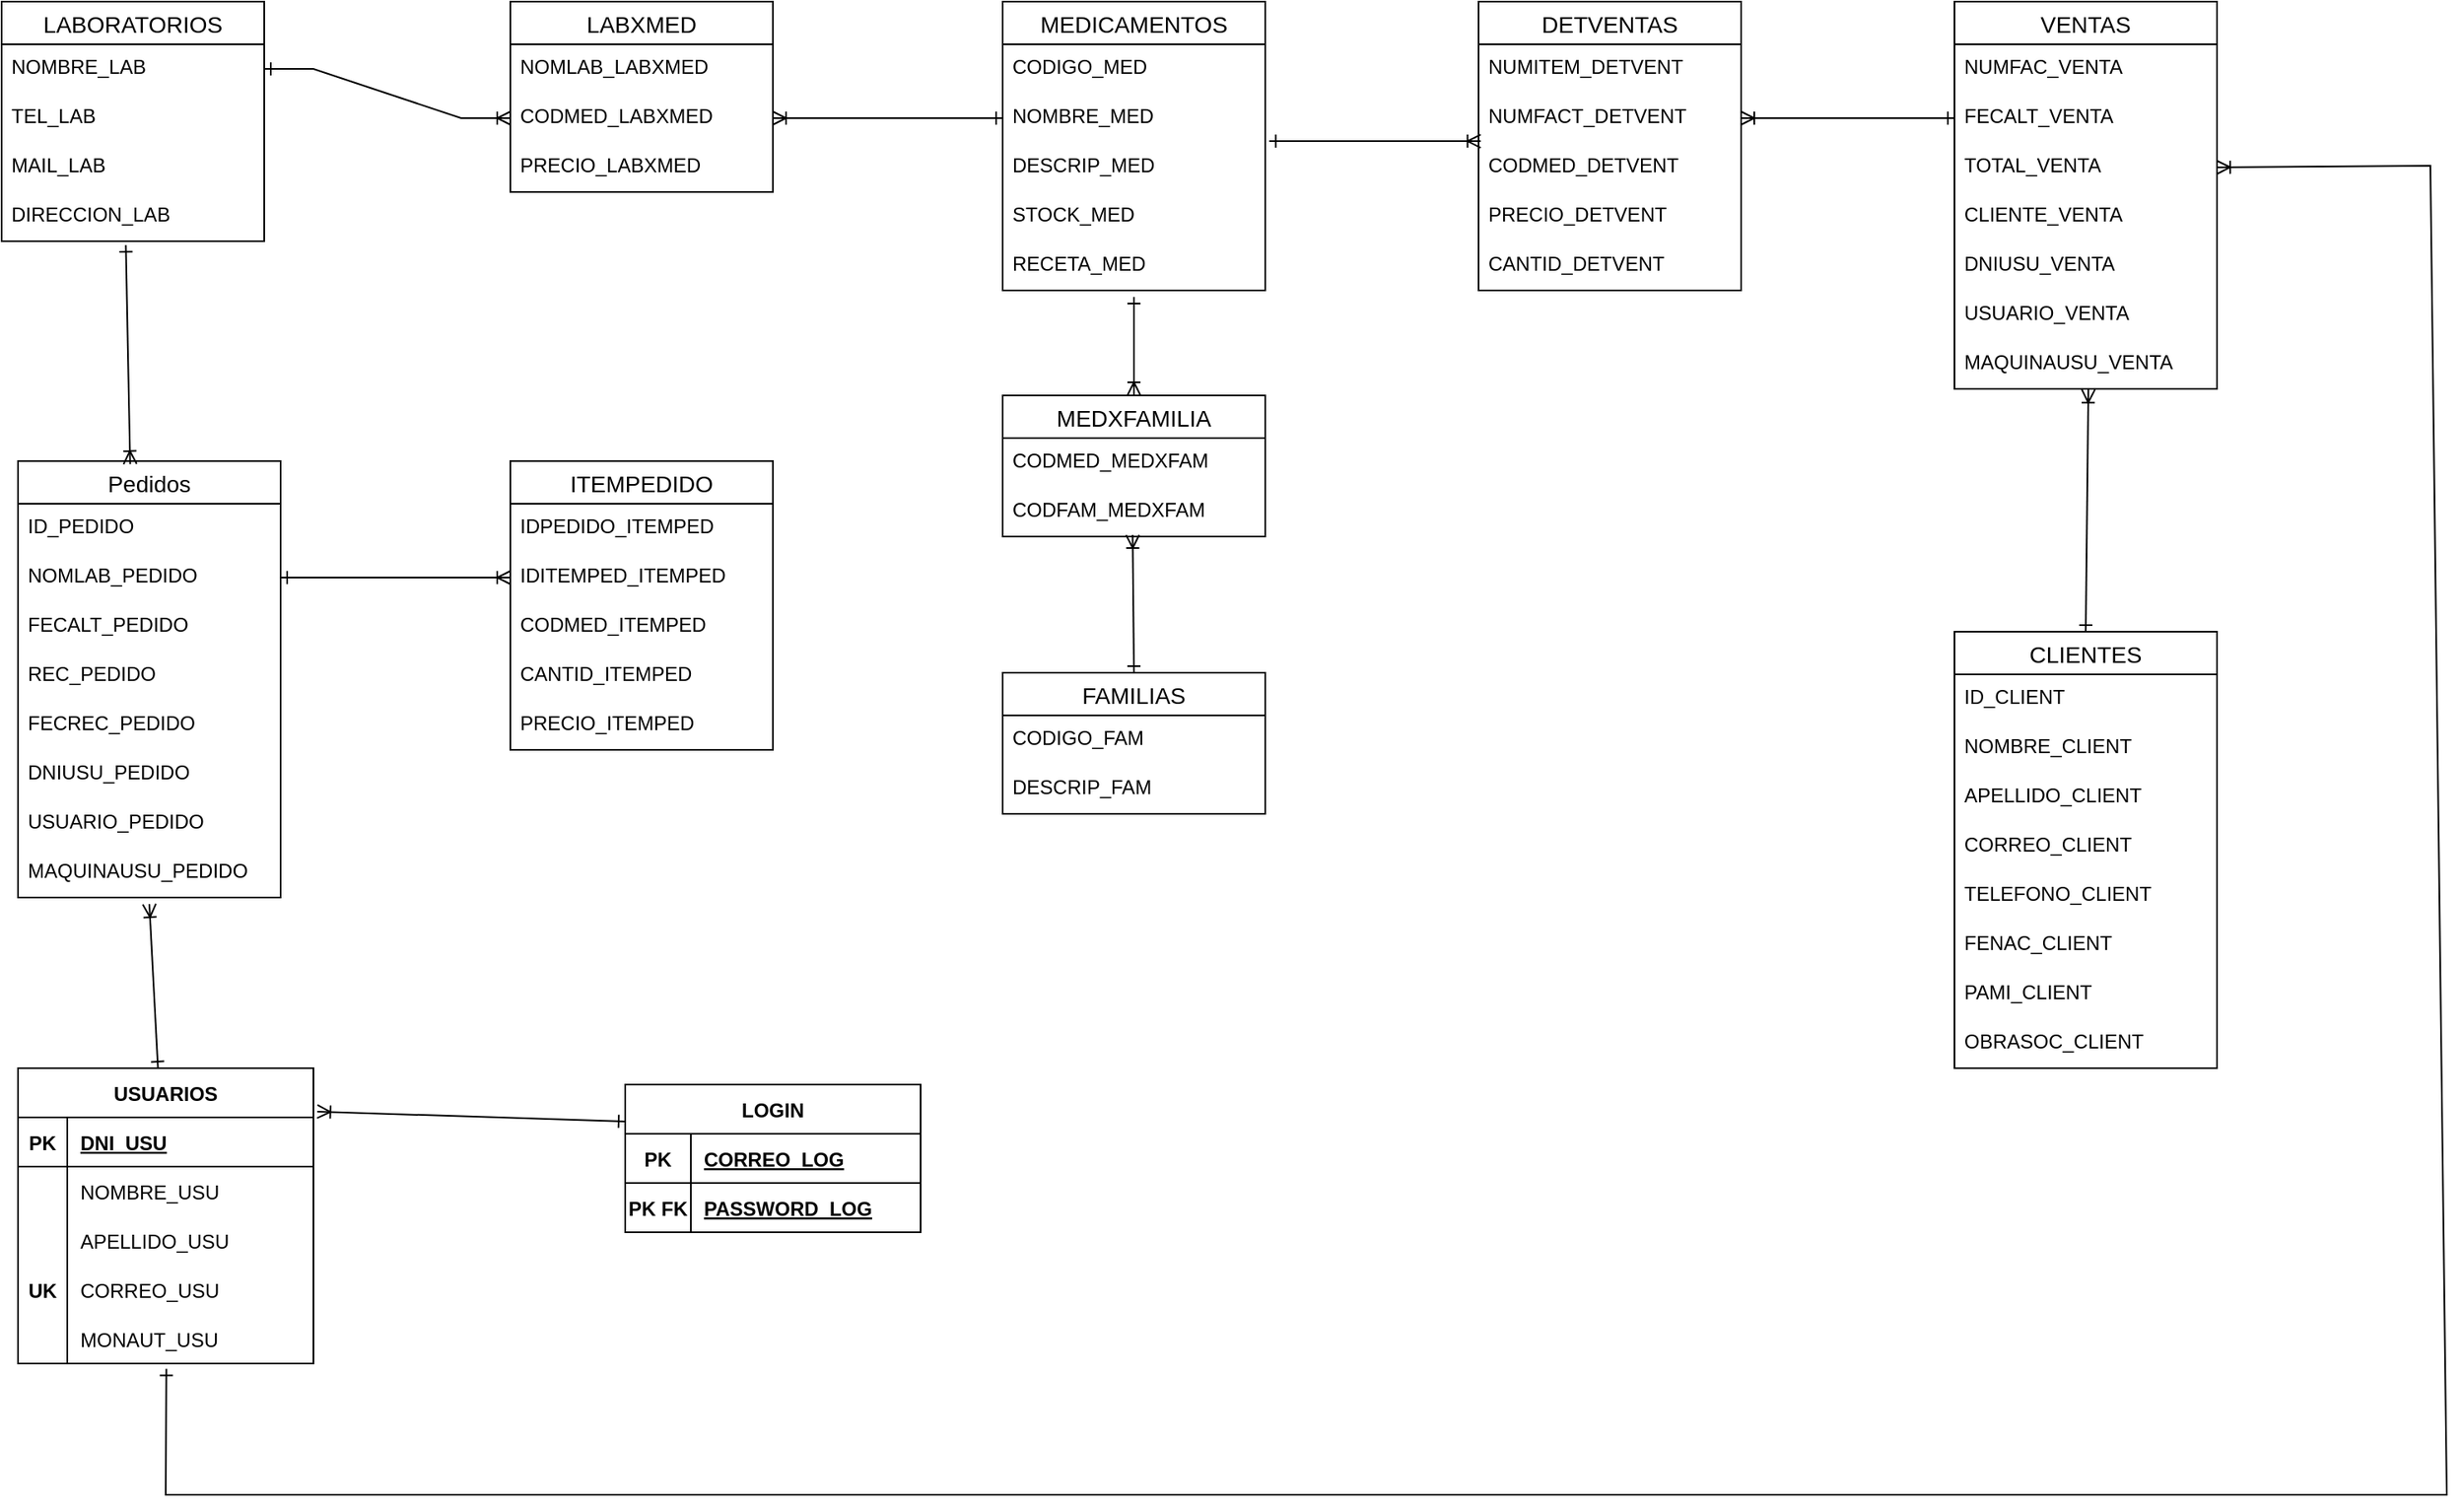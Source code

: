 <mxfile version="20.8.16" type="device"><diagram name="Página-1" id="XnJhEuL47dq0CnC4Ve9Y"><mxGraphModel dx="1050" dy="621" grid="1" gridSize="10" guides="1" tooltips="1" connect="1" arrows="1" fold="1" page="1" pageScale="1" pageWidth="827" pageHeight="1169" math="0" shadow="0"><root><mxCell id="0"/><mxCell id="1" parent="0"/><mxCell id="DgDz7W30T-iWUiqHT5C9-1" value="LABORATORIOS" style="swimlane;fontStyle=0;childLayout=stackLayout;horizontal=1;startSize=26;horizontalStack=0;resizeParent=1;resizeParentMax=0;resizeLast=0;collapsible=1;marginBottom=0;align=center;fontSize=14;" parent="1" vertex="1"><mxGeometry x="40" y="90" width="160" height="146" as="geometry"/></mxCell><mxCell id="DgDz7W30T-iWUiqHT5C9-3" value="NOMBRE_LAB" style="text;strokeColor=none;fillColor=none;spacingLeft=4;spacingRight=4;overflow=hidden;rotatable=0;points=[[0,0.5],[1,0.5]];portConstraint=eastwest;fontSize=12;" parent="DgDz7W30T-iWUiqHT5C9-1" vertex="1"><mxGeometry y="26" width="160" height="30" as="geometry"/></mxCell><mxCell id="DgDz7W30T-iWUiqHT5C9-4" value="TEL_LAB" style="text;strokeColor=none;fillColor=none;spacingLeft=4;spacingRight=4;overflow=hidden;rotatable=0;points=[[0,0.5],[1,0.5]];portConstraint=eastwest;fontSize=12;" parent="DgDz7W30T-iWUiqHT5C9-1" vertex="1"><mxGeometry y="56" width="160" height="30" as="geometry"/></mxCell><mxCell id="DgDz7W30T-iWUiqHT5C9-6" value="MAIL_LAB" style="text;strokeColor=none;fillColor=none;spacingLeft=4;spacingRight=4;overflow=hidden;rotatable=0;points=[[0,0.5],[1,0.5]];portConstraint=eastwest;fontSize=12;" parent="DgDz7W30T-iWUiqHT5C9-1" vertex="1"><mxGeometry y="86" width="160" height="30" as="geometry"/></mxCell><mxCell id="DgDz7W30T-iWUiqHT5C9-5" value="DIRECCION_LAB" style="text;strokeColor=none;fillColor=none;spacingLeft=4;spacingRight=4;overflow=hidden;rotatable=0;points=[[0,0.5],[1,0.5]];portConstraint=eastwest;fontSize=12;" parent="DgDz7W30T-iWUiqHT5C9-1" vertex="1"><mxGeometry y="116" width="160" height="30" as="geometry"/></mxCell><mxCell id="DgDz7W30T-iWUiqHT5C9-7" value="MEDICAMENTOS" style="swimlane;fontStyle=0;childLayout=stackLayout;horizontal=1;startSize=26;horizontalStack=0;resizeParent=1;resizeParentMax=0;resizeLast=0;collapsible=1;marginBottom=0;align=center;fontSize=14;" parent="1" vertex="1"><mxGeometry x="650" y="90" width="160" height="176" as="geometry"/></mxCell><mxCell id="DgDz7W30T-iWUiqHT5C9-16" value="CODIGO_MED" style="text;strokeColor=none;fillColor=none;spacingLeft=4;spacingRight=4;overflow=hidden;rotatable=0;points=[[0,0.5],[1,0.5]];portConstraint=eastwest;fontSize=12;" parent="DgDz7W30T-iWUiqHT5C9-7" vertex="1"><mxGeometry y="26" width="160" height="30" as="geometry"/></mxCell><mxCell id="DgDz7W30T-iWUiqHT5C9-8" value="NOMBRE_MED" style="text;strokeColor=none;fillColor=none;spacingLeft=4;spacingRight=4;overflow=hidden;rotatable=0;points=[[0,0.5],[1,0.5]];portConstraint=eastwest;fontSize=12;" parent="DgDz7W30T-iWUiqHT5C9-7" vertex="1"><mxGeometry y="56" width="160" height="30" as="geometry"/></mxCell><mxCell id="DgDz7W30T-iWUiqHT5C9-9" value="DESCRIP_MED" style="text;strokeColor=none;fillColor=none;spacingLeft=4;spacingRight=4;overflow=hidden;rotatable=0;points=[[0,0.5],[1,0.5]];portConstraint=eastwest;fontSize=12;" parent="DgDz7W30T-iWUiqHT5C9-7" vertex="1"><mxGeometry y="86" width="160" height="30" as="geometry"/></mxCell><mxCell id="DgDz7W30T-iWUiqHT5C9-10" value="STOCK_MED" style="text;strokeColor=none;fillColor=none;spacingLeft=4;spacingRight=4;overflow=hidden;rotatable=0;points=[[0,0.5],[1,0.5]];portConstraint=eastwest;fontSize=12;" parent="DgDz7W30T-iWUiqHT5C9-7" vertex="1"><mxGeometry y="116" width="160" height="30" as="geometry"/></mxCell><mxCell id="DgDz7W30T-iWUiqHT5C9-11" value="RECETA_MED" style="text;strokeColor=none;fillColor=none;spacingLeft=4;spacingRight=4;overflow=hidden;rotatable=0;points=[[0,0.5],[1,0.5]];portConstraint=eastwest;fontSize=12;" parent="DgDz7W30T-iWUiqHT5C9-7" vertex="1"><mxGeometry y="146" width="160" height="30" as="geometry"/></mxCell><mxCell id="DgDz7W30T-iWUiqHT5C9-12" value="LABXMED" style="swimlane;fontStyle=0;childLayout=stackLayout;horizontal=1;startSize=26;horizontalStack=0;resizeParent=1;resizeParentMax=0;resizeLast=0;collapsible=1;marginBottom=0;align=center;fontSize=14;" parent="1" vertex="1"><mxGeometry x="350" y="90" width="160" height="116" as="geometry"/></mxCell><mxCell id="DgDz7W30T-iWUiqHT5C9-13" value="NOMLAB_LABXMED" style="text;strokeColor=none;fillColor=none;spacingLeft=4;spacingRight=4;overflow=hidden;rotatable=0;points=[[0,0.5],[1,0.5]];portConstraint=eastwest;fontSize=12;" parent="DgDz7W30T-iWUiqHT5C9-12" vertex="1"><mxGeometry y="26" width="160" height="30" as="geometry"/></mxCell><mxCell id="DgDz7W30T-iWUiqHT5C9-14" value="CODMED_LABXMED" style="text;strokeColor=none;fillColor=none;spacingLeft=4;spacingRight=4;overflow=hidden;rotatable=0;points=[[0,0.5],[1,0.5]];portConstraint=eastwest;fontSize=12;" parent="DgDz7W30T-iWUiqHT5C9-12" vertex="1"><mxGeometry y="56" width="160" height="30" as="geometry"/></mxCell><mxCell id="DgDz7W30T-iWUiqHT5C9-15" value="PRECIO_LABXMED" style="text;strokeColor=none;fillColor=none;spacingLeft=4;spacingRight=4;overflow=hidden;rotatable=0;points=[[0,0.5],[1,0.5]];portConstraint=eastwest;fontSize=12;" parent="DgDz7W30T-iWUiqHT5C9-12" vertex="1"><mxGeometry y="86" width="160" height="30" as="geometry"/></mxCell><mxCell id="DgDz7W30T-iWUiqHT5C9-20" value="" style="edgeStyle=entityRelationEdgeStyle;fontSize=12;html=1;endArrow=ERoneToMany;rounded=0;startArrow=ERone;startFill=0;exitX=1;exitY=0.5;exitDx=0;exitDy=0;entryX=0;entryY=0.5;entryDx=0;entryDy=0;" parent="1" source="DgDz7W30T-iWUiqHT5C9-3" target="DgDz7W30T-iWUiqHT5C9-14" edge="1"><mxGeometry width="100" height="100" relative="1" as="geometry"><mxPoint x="360" y="320" as="sourcePoint"/><mxPoint x="460" y="220" as="targetPoint"/></mxGeometry></mxCell><mxCell id="DgDz7W30T-iWUiqHT5C9-21" value="" style="edgeStyle=entityRelationEdgeStyle;fontSize=12;html=1;endArrow=ERoneToMany;rounded=0;startArrow=ERone;startFill=0;exitX=0;exitY=0.5;exitDx=0;exitDy=0;entryX=1;entryY=0.5;entryDx=0;entryDy=0;" parent="1" source="DgDz7W30T-iWUiqHT5C9-8" target="DgDz7W30T-iWUiqHT5C9-14" edge="1"><mxGeometry width="100" height="100" relative="1" as="geometry"><mxPoint x="210" y="171" as="sourcePoint"/><mxPoint x="360" y="171" as="targetPoint"/></mxGeometry></mxCell><mxCell id="DgDz7W30T-iWUiqHT5C9-22" value="FAMILIAS" style="swimlane;fontStyle=0;childLayout=stackLayout;horizontal=1;startSize=26;horizontalStack=0;resizeParent=1;resizeParentMax=0;resizeLast=0;collapsible=1;marginBottom=0;align=center;fontSize=14;" parent="1" vertex="1"><mxGeometry x="650" y="499" width="160" height="86" as="geometry"/></mxCell><mxCell id="DgDz7W30T-iWUiqHT5C9-23" value="CODIGO_FAM" style="text;strokeColor=none;fillColor=none;spacingLeft=4;spacingRight=4;overflow=hidden;rotatable=0;points=[[0,0.5],[1,0.5]];portConstraint=eastwest;fontSize=12;" parent="DgDz7W30T-iWUiqHT5C9-22" vertex="1"><mxGeometry y="26" width="160" height="30" as="geometry"/></mxCell><mxCell id="DgDz7W30T-iWUiqHT5C9-24" value="DESCRIP_FAM" style="text;strokeColor=none;fillColor=none;spacingLeft=4;spacingRight=4;overflow=hidden;rotatable=0;points=[[0,0.5],[1,0.5]];portConstraint=eastwest;fontSize=12;" parent="DgDz7W30T-iWUiqHT5C9-22" vertex="1"><mxGeometry y="56" width="160" height="30" as="geometry"/></mxCell><mxCell id="DgDz7W30T-iWUiqHT5C9-26" value="MEDXFAMILIA" style="swimlane;fontStyle=0;childLayout=stackLayout;horizontal=1;startSize=26;horizontalStack=0;resizeParent=1;resizeParentMax=0;resizeLast=0;collapsible=1;marginBottom=0;align=center;fontSize=14;" parent="1" vertex="1"><mxGeometry x="650" y="330" width="160" height="86" as="geometry"/></mxCell><mxCell id="DgDz7W30T-iWUiqHT5C9-27" value="CODMED_MEDXFAM" style="text;strokeColor=none;fillColor=none;spacingLeft=4;spacingRight=4;overflow=hidden;rotatable=0;points=[[0,0.5],[1,0.5]];portConstraint=eastwest;fontSize=12;" parent="DgDz7W30T-iWUiqHT5C9-26" vertex="1"><mxGeometry y="26" width="160" height="30" as="geometry"/></mxCell><mxCell id="DgDz7W30T-iWUiqHT5C9-28" value="CODFAM_MEDXFAM" style="text;strokeColor=none;fillColor=none;spacingLeft=4;spacingRight=4;overflow=hidden;rotatable=0;points=[[0,0.5],[1,0.5]];portConstraint=eastwest;fontSize=12;" parent="DgDz7W30T-iWUiqHT5C9-26" vertex="1"><mxGeometry y="56" width="160" height="30" as="geometry"/></mxCell><mxCell id="DgDz7W30T-iWUiqHT5C9-30" value="" style="fontSize=12;html=1;endArrow=ERoneToMany;rounded=0;startArrow=ERone;startFill=0;exitX=0.5;exitY=0;exitDx=0;exitDy=0;entryX=0.495;entryY=0.967;entryDx=0;entryDy=0;entryPerimeter=0;" parent="1" source="DgDz7W30T-iWUiqHT5C9-22" target="DgDz7W30T-iWUiqHT5C9-28" edge="1"><mxGeometry width="100" height="100" relative="1" as="geometry"><mxPoint x="660" y="171" as="sourcePoint"/><mxPoint x="730" y="420" as="targetPoint"/></mxGeometry></mxCell><mxCell id="DgDz7W30T-iWUiqHT5C9-31" value="" style="fontSize=12;html=1;endArrow=ERoneToMany;rounded=0;startArrow=ERone;startFill=0;entryX=0.5;entryY=0;entryDx=0;entryDy=0;" parent="1" target="DgDz7W30T-iWUiqHT5C9-26" edge="1"><mxGeometry width="100" height="100" relative="1" as="geometry"><mxPoint x="730" y="270" as="sourcePoint"/><mxPoint x="570" y="310" as="targetPoint"/></mxGeometry></mxCell><mxCell id="DgDz7W30T-iWUiqHT5C9-33" value="VENTAS" style="swimlane;fontStyle=0;childLayout=stackLayout;horizontal=1;startSize=26;horizontalStack=0;resizeParent=1;resizeParentMax=0;resizeLast=0;collapsible=1;marginBottom=0;align=center;fontSize=14;" parent="1" vertex="1"><mxGeometry x="1230" y="90" width="160" height="236" as="geometry"/></mxCell><mxCell id="DgDz7W30T-iWUiqHT5C9-34" value="NUMFAC_VENTA" style="text;strokeColor=none;fillColor=none;spacingLeft=4;spacingRight=4;overflow=hidden;rotatable=0;points=[[0,0.5],[1,0.5]];portConstraint=eastwest;fontSize=12;" parent="DgDz7W30T-iWUiqHT5C9-33" vertex="1"><mxGeometry y="26" width="160" height="30" as="geometry"/></mxCell><mxCell id="DgDz7W30T-iWUiqHT5C9-35" value="FECALT_VENTA" style="text;strokeColor=none;fillColor=none;spacingLeft=4;spacingRight=4;overflow=hidden;rotatable=0;points=[[0,0.5],[1,0.5]];portConstraint=eastwest;fontSize=12;" parent="DgDz7W30T-iWUiqHT5C9-33" vertex="1"><mxGeometry y="56" width="160" height="30" as="geometry"/></mxCell><mxCell id="DgDz7W30T-iWUiqHT5C9-36" value="TOTAL_VENTA" style="text;strokeColor=none;fillColor=none;spacingLeft=4;spacingRight=4;overflow=hidden;rotatable=0;points=[[0,0.5],[1,0.5]];portConstraint=eastwest;fontSize=12;" parent="DgDz7W30T-iWUiqHT5C9-33" vertex="1"><mxGeometry y="86" width="160" height="30" as="geometry"/></mxCell><mxCell id="DgDz7W30T-iWUiqHT5C9-37" value="CLIENTE_VENTA" style="text;strokeColor=none;fillColor=none;spacingLeft=4;spacingRight=4;overflow=hidden;rotatable=0;points=[[0,0.5],[1,0.5]];portConstraint=eastwest;fontSize=12;" parent="DgDz7W30T-iWUiqHT5C9-33" vertex="1"><mxGeometry y="116" width="160" height="30" as="geometry"/></mxCell><mxCell id="q2jenxl0X1z5yziXskKK-56" value="DNIUSU_VENTA" style="text;strokeColor=none;fillColor=none;spacingLeft=4;spacingRight=4;overflow=hidden;rotatable=0;points=[[0,0.5],[1,0.5]];portConstraint=eastwest;fontSize=12;" vertex="1" parent="DgDz7W30T-iWUiqHT5C9-33"><mxGeometry y="146" width="160" height="30" as="geometry"/></mxCell><mxCell id="q2jenxl0X1z5yziXskKK-57" value="USUARIO_VENTA" style="text;strokeColor=none;fillColor=none;spacingLeft=4;spacingRight=4;overflow=hidden;rotatable=0;points=[[0,0.5],[1,0.5]];portConstraint=eastwest;fontSize=12;" vertex="1" parent="DgDz7W30T-iWUiqHT5C9-33"><mxGeometry y="176" width="160" height="30" as="geometry"/></mxCell><mxCell id="q2jenxl0X1z5yziXskKK-58" value="MAQUINAUSU_VENTA" style="text;strokeColor=none;fillColor=none;spacingLeft=4;spacingRight=4;overflow=hidden;rotatable=0;points=[[0,0.5],[1,0.5]];portConstraint=eastwest;fontSize=12;" vertex="1" parent="DgDz7W30T-iWUiqHT5C9-33"><mxGeometry y="206" width="160" height="30" as="geometry"/></mxCell><mxCell id="DgDz7W30T-iWUiqHT5C9-38" value="DETVENTAS" style="swimlane;fontStyle=0;childLayout=stackLayout;horizontal=1;startSize=26;horizontalStack=0;resizeParent=1;resizeParentMax=0;resizeLast=0;collapsible=1;marginBottom=0;align=center;fontSize=14;" parent="1" vertex="1"><mxGeometry x="940" y="90" width="160" height="176" as="geometry"/></mxCell><mxCell id="DgDz7W30T-iWUiqHT5C9-39" value="NUMITEM_DETVENT" style="text;strokeColor=none;fillColor=none;spacingLeft=4;spacingRight=4;overflow=hidden;rotatable=0;points=[[0,0.5],[1,0.5]];portConstraint=eastwest;fontSize=12;" parent="DgDz7W30T-iWUiqHT5C9-38" vertex="1"><mxGeometry y="26" width="160" height="30" as="geometry"/></mxCell><mxCell id="DgDz7W30T-iWUiqHT5C9-40" value="NUMFACT_DETVENT" style="text;strokeColor=none;fillColor=none;spacingLeft=4;spacingRight=4;overflow=hidden;rotatable=0;points=[[0,0.5],[1,0.5]];portConstraint=eastwest;fontSize=12;" parent="DgDz7W30T-iWUiqHT5C9-38" vertex="1"><mxGeometry y="56" width="160" height="30" as="geometry"/></mxCell><mxCell id="DgDz7W30T-iWUiqHT5C9-41" value="CODMED_DETVENT" style="text;strokeColor=none;fillColor=none;spacingLeft=4;spacingRight=4;overflow=hidden;rotatable=0;points=[[0,0.5],[1,0.5]];portConstraint=eastwest;fontSize=12;" parent="DgDz7W30T-iWUiqHT5C9-38" vertex="1"><mxGeometry y="86" width="160" height="30" as="geometry"/></mxCell><mxCell id="DgDz7W30T-iWUiqHT5C9-43" value="PRECIO_DETVENT" style="text;strokeColor=none;fillColor=none;spacingLeft=4;spacingRight=4;overflow=hidden;rotatable=0;points=[[0,0.5],[1,0.5]];portConstraint=eastwest;fontSize=12;" parent="DgDz7W30T-iWUiqHT5C9-38" vertex="1"><mxGeometry y="116" width="160" height="30" as="geometry"/></mxCell><mxCell id="DgDz7W30T-iWUiqHT5C9-42" value="CANTID_DETVENT" style="text;strokeColor=none;fillColor=none;spacingLeft=4;spacingRight=4;overflow=hidden;rotatable=0;points=[[0,0.5],[1,0.5]];portConstraint=eastwest;fontSize=12;" parent="DgDz7W30T-iWUiqHT5C9-38" vertex="1"><mxGeometry y="146" width="160" height="30" as="geometry"/></mxCell><mxCell id="DgDz7W30T-iWUiqHT5C9-44" value="" style="fontSize=12;html=1;endArrow=ERoneToMany;rounded=0;startArrow=ERone;startFill=0;entryX=1;entryY=0.5;entryDx=0;entryDy=0;exitX=0;exitY=0.5;exitDx=0;exitDy=0;" parent="1" source="DgDz7W30T-iWUiqHT5C9-35" target="DgDz7W30T-iWUiqHT5C9-40" edge="1"><mxGeometry width="100" height="100" relative="1" as="geometry"><mxPoint x="740" y="280" as="sourcePoint"/><mxPoint x="740" y="340" as="targetPoint"/></mxGeometry></mxCell><mxCell id="DgDz7W30T-iWUiqHT5C9-45" value="" style="fontSize=12;html=1;endArrow=ERoneToMany;rounded=0;startArrow=ERone;startFill=0;entryX=0.008;entryY=0.967;entryDx=0;entryDy=0;exitX=1.015;exitY=-0.033;exitDx=0;exitDy=0;exitPerimeter=0;entryPerimeter=0;" parent="1" source="DgDz7W30T-iWUiqHT5C9-9" target="DgDz7W30T-iWUiqHT5C9-40" edge="1"><mxGeometry width="100" height="100" relative="1" as="geometry"><mxPoint x="750" y="290" as="sourcePoint"/><mxPoint x="750" y="350" as="targetPoint"/></mxGeometry></mxCell><mxCell id="DgDz7W30T-iWUiqHT5C9-46" value="CLIENTES" style="swimlane;fontStyle=0;childLayout=stackLayout;horizontal=1;startSize=26;horizontalStack=0;resizeParent=1;resizeParentMax=0;resizeLast=0;collapsible=1;marginBottom=0;align=center;fontSize=14;" parent="1" vertex="1"><mxGeometry x="1230" y="474" width="160" height="266" as="geometry"/></mxCell><mxCell id="DgDz7W30T-iWUiqHT5C9-47" value="ID_CLIENT" style="text;strokeColor=none;fillColor=none;spacingLeft=4;spacingRight=4;overflow=hidden;rotatable=0;points=[[0,0.5],[1,0.5]];portConstraint=eastwest;fontSize=12;" parent="DgDz7W30T-iWUiqHT5C9-46" vertex="1"><mxGeometry y="26" width="160" height="30" as="geometry"/></mxCell><mxCell id="DgDz7W30T-iWUiqHT5C9-48" value="NOMBRE_CLIENT" style="text;strokeColor=none;fillColor=none;spacingLeft=4;spacingRight=4;overflow=hidden;rotatable=0;points=[[0,0.5],[1,0.5]];portConstraint=eastwest;fontSize=12;" parent="DgDz7W30T-iWUiqHT5C9-46" vertex="1"><mxGeometry y="56" width="160" height="30" as="geometry"/></mxCell><mxCell id="DgDz7W30T-iWUiqHT5C9-49" value="APELLIDO_CLIENT" style="text;strokeColor=none;fillColor=none;spacingLeft=4;spacingRight=4;overflow=hidden;rotatable=0;points=[[0,0.5],[1,0.5]];portConstraint=eastwest;fontSize=12;" parent="DgDz7W30T-iWUiqHT5C9-46" vertex="1"><mxGeometry y="86" width="160" height="30" as="geometry"/></mxCell><mxCell id="DgDz7W30T-iWUiqHT5C9-50" value="CORREO_CLIENT" style="text;strokeColor=none;fillColor=none;spacingLeft=4;spacingRight=4;overflow=hidden;rotatable=0;points=[[0,0.5],[1,0.5]];portConstraint=eastwest;fontSize=12;" parent="DgDz7W30T-iWUiqHT5C9-46" vertex="1"><mxGeometry y="116" width="160" height="30" as="geometry"/></mxCell><mxCell id="DgDz7W30T-iWUiqHT5C9-51" value="TELEFONO_CLIENT" style="text;strokeColor=none;fillColor=none;spacingLeft=4;spacingRight=4;overflow=hidden;rotatable=0;points=[[0,0.5],[1,0.5]];portConstraint=eastwest;fontSize=12;" parent="DgDz7W30T-iWUiqHT5C9-46" vertex="1"><mxGeometry y="146" width="160" height="30" as="geometry"/></mxCell><mxCell id="DgDz7W30T-iWUiqHT5C9-52" value="FENAC_CLIENT" style="text;strokeColor=none;fillColor=none;spacingLeft=4;spacingRight=4;overflow=hidden;rotatable=0;points=[[0,0.5],[1,0.5]];portConstraint=eastwest;fontSize=12;" parent="DgDz7W30T-iWUiqHT5C9-46" vertex="1"><mxGeometry y="176" width="160" height="30" as="geometry"/></mxCell><mxCell id="DgDz7W30T-iWUiqHT5C9-53" value="PAMI_CLIENT" style="text;strokeColor=none;fillColor=none;spacingLeft=4;spacingRight=4;overflow=hidden;rotatable=0;points=[[0,0.5],[1,0.5]];portConstraint=eastwest;fontSize=12;" parent="DgDz7W30T-iWUiqHT5C9-46" vertex="1"><mxGeometry y="206" width="160" height="30" as="geometry"/></mxCell><mxCell id="DgDz7W30T-iWUiqHT5C9-54" value="OBRASOC_CLIENT" style="text;strokeColor=none;fillColor=none;spacingLeft=4;spacingRight=4;overflow=hidden;rotatable=0;points=[[0,0.5],[1,0.5]];portConstraint=eastwest;fontSize=12;" parent="DgDz7W30T-iWUiqHT5C9-46" vertex="1"><mxGeometry y="236" width="160" height="30" as="geometry"/></mxCell><mxCell id="DgDz7W30T-iWUiqHT5C9-55" value="" style="fontSize=12;html=1;endArrow=ERoneToMany;rounded=0;startArrow=ERone;startFill=0;exitX=0.5;exitY=0;exitDx=0;exitDy=0;entryX=0.51;entryY=1.013;entryDx=0;entryDy=0;entryPerimeter=0;" parent="1" source="DgDz7W30T-iWUiqHT5C9-46" target="q2jenxl0X1z5yziXskKK-58" edge="1"><mxGeometry width="100" height="100" relative="1" as="geometry"><mxPoint x="1240" y="171" as="sourcePoint"/><mxPoint x="1310" y="260" as="targetPoint"/></mxGeometry></mxCell><mxCell id="Y9evqzoIjNsW9FLLzjd6-1" value="Pedidos" style="swimlane;fontStyle=0;childLayout=stackLayout;horizontal=1;startSize=26;horizontalStack=0;resizeParent=1;resizeParentMax=0;resizeLast=0;collapsible=1;marginBottom=0;align=center;fontSize=14;" parent="1" vertex="1"><mxGeometry x="50" y="370" width="160" height="266" as="geometry"/></mxCell><mxCell id="Y9evqzoIjNsW9FLLzjd6-2" value="ID_PEDIDO" style="text;strokeColor=none;fillColor=none;spacingLeft=4;spacingRight=4;overflow=hidden;rotatable=0;points=[[0,0.5],[1,0.5]];portConstraint=eastwest;fontSize=12;" parent="Y9evqzoIjNsW9FLLzjd6-1" vertex="1"><mxGeometry y="26" width="160" height="30" as="geometry"/></mxCell><mxCell id="Y9evqzoIjNsW9FLLzjd6-3" value="NOMLAB_PEDIDO" style="text;strokeColor=none;fillColor=none;spacingLeft=4;spacingRight=4;overflow=hidden;rotatable=0;points=[[0,0.5],[1,0.5]];portConstraint=eastwest;fontSize=12;" parent="Y9evqzoIjNsW9FLLzjd6-1" vertex="1"><mxGeometry y="56" width="160" height="30" as="geometry"/></mxCell><mxCell id="Y9evqzoIjNsW9FLLzjd6-6" value="FECALT_PEDIDO" style="text;strokeColor=none;fillColor=none;spacingLeft=4;spacingRight=4;overflow=hidden;rotatable=0;points=[[0,0.5],[1,0.5]];portConstraint=eastwest;fontSize=12;" parent="Y9evqzoIjNsW9FLLzjd6-1" vertex="1"><mxGeometry y="86" width="160" height="30" as="geometry"/></mxCell><mxCell id="Y9evqzoIjNsW9FLLzjd6-7" value="REC_PEDIDO" style="text;strokeColor=none;fillColor=none;spacingLeft=4;spacingRight=4;overflow=hidden;rotatable=0;points=[[0,0.5],[1,0.5]];portConstraint=eastwest;fontSize=12;" parent="Y9evqzoIjNsW9FLLzjd6-1" vertex="1"><mxGeometry y="116" width="160" height="30" as="geometry"/></mxCell><mxCell id="Y9evqzoIjNsW9FLLzjd6-8" value="FECREC_PEDIDO" style="text;strokeColor=none;fillColor=none;spacingLeft=4;spacingRight=4;overflow=hidden;rotatable=0;points=[[0,0.5],[1,0.5]];portConstraint=eastwest;fontSize=12;" parent="Y9evqzoIjNsW9FLLzjd6-1" vertex="1"><mxGeometry y="146" width="160" height="30" as="geometry"/></mxCell><mxCell id="q2jenxl0X1z5yziXskKK-41" value="DNIUSU_PEDIDO" style="text;strokeColor=none;fillColor=none;spacingLeft=4;spacingRight=4;overflow=hidden;rotatable=0;points=[[0,0.5],[1,0.5]];portConstraint=eastwest;fontSize=12;" vertex="1" parent="Y9evqzoIjNsW9FLLzjd6-1"><mxGeometry y="176" width="160" height="30" as="geometry"/></mxCell><mxCell id="q2jenxl0X1z5yziXskKK-42" value="USUARIO_PEDIDO" style="text;strokeColor=none;fillColor=none;spacingLeft=4;spacingRight=4;overflow=hidden;rotatable=0;points=[[0,0.5],[1,0.5]];portConstraint=eastwest;fontSize=12;" vertex="1" parent="Y9evqzoIjNsW9FLLzjd6-1"><mxGeometry y="206" width="160" height="30" as="geometry"/></mxCell><mxCell id="q2jenxl0X1z5yziXskKK-43" value="MAQUINAUSU_PEDIDO" style="text;strokeColor=none;fillColor=none;spacingLeft=4;spacingRight=4;overflow=hidden;rotatable=0;points=[[0,0.5],[1,0.5]];portConstraint=eastwest;fontSize=12;" vertex="1" parent="Y9evqzoIjNsW9FLLzjd6-1"><mxGeometry y="236" width="160" height="30" as="geometry"/></mxCell><mxCell id="Y9evqzoIjNsW9FLLzjd6-11" value="" style="fontSize=12;html=1;endArrow=ERoneToMany;rounded=0;startArrow=ERone;startFill=0;entryX=0.427;entryY=0.007;entryDx=0;entryDy=0;entryPerimeter=0;exitX=0.473;exitY=1.08;exitDx=0;exitDy=0;exitPerimeter=0;" parent="1" source="DgDz7W30T-iWUiqHT5C9-5" target="Y9evqzoIjNsW9FLLzjd6-1" edge="1"><mxGeometry width="100" height="100" relative="1" as="geometry"><mxPoint x="190" y="300" as="sourcePoint"/><mxPoint x="113" y="270" as="targetPoint"/></mxGeometry></mxCell><mxCell id="Y9evqzoIjNsW9FLLzjd6-12" value="ITEMPEDIDO" style="swimlane;fontStyle=0;childLayout=stackLayout;horizontal=1;startSize=26;horizontalStack=0;resizeParent=1;resizeParentMax=0;resizeLast=0;collapsible=1;marginBottom=0;align=center;fontSize=14;" parent="1" vertex="1"><mxGeometry x="350" y="370" width="160" height="176" as="geometry"/></mxCell><mxCell id="Y9evqzoIjNsW9FLLzjd6-13" value="IDPEDIDO_ITEMPED" style="text;strokeColor=none;fillColor=none;spacingLeft=4;spacingRight=4;overflow=hidden;rotatable=0;points=[[0,0.5],[1,0.5]];portConstraint=eastwest;fontSize=12;" parent="Y9evqzoIjNsW9FLLzjd6-12" vertex="1"><mxGeometry y="26" width="160" height="30" as="geometry"/></mxCell><mxCell id="Y9evqzoIjNsW9FLLzjd6-14" value="IDITEMPED_ITEMPED" style="text;strokeColor=none;fillColor=none;spacingLeft=4;spacingRight=4;overflow=hidden;rotatable=0;points=[[0,0.5],[1,0.5]];portConstraint=eastwest;fontSize=12;" parent="Y9evqzoIjNsW9FLLzjd6-12" vertex="1"><mxGeometry y="56" width="160" height="30" as="geometry"/></mxCell><mxCell id="Y9evqzoIjNsW9FLLzjd6-15" value="CODMED_ITEMPED" style="text;strokeColor=none;fillColor=none;spacingLeft=4;spacingRight=4;overflow=hidden;rotatable=0;points=[[0,0.5],[1,0.5]];portConstraint=eastwest;fontSize=12;" parent="Y9evqzoIjNsW9FLLzjd6-12" vertex="1"><mxGeometry y="86" width="160" height="30" as="geometry"/></mxCell><mxCell id="Y9evqzoIjNsW9FLLzjd6-16" value="CANTID_ITEMPED" style="text;strokeColor=none;fillColor=none;spacingLeft=4;spacingRight=4;overflow=hidden;rotatable=0;points=[[0,0.5],[1,0.5]];portConstraint=eastwest;fontSize=12;" parent="Y9evqzoIjNsW9FLLzjd6-12" vertex="1"><mxGeometry y="116" width="160" height="30" as="geometry"/></mxCell><mxCell id="Y9evqzoIjNsW9FLLzjd6-17" value="PRECIO_ITEMPED" style="text;strokeColor=none;fillColor=none;spacingLeft=4;spacingRight=4;overflow=hidden;rotatable=0;points=[[0,0.5],[1,0.5]];portConstraint=eastwest;fontSize=12;" parent="Y9evqzoIjNsW9FLLzjd6-12" vertex="1"><mxGeometry y="146" width="160" height="30" as="geometry"/></mxCell><mxCell id="Y9evqzoIjNsW9FLLzjd6-18" value="" style="edgeStyle=entityRelationEdgeStyle;fontSize=12;html=1;endArrow=ERoneToMany;rounded=0;startArrow=ERone;startFill=0;exitX=1;exitY=0.5;exitDx=0;exitDy=0;entryX=0;entryY=0.5;entryDx=0;entryDy=0;" parent="1" source="Y9evqzoIjNsW9FLLzjd6-3" target="Y9evqzoIjNsW9FLLzjd6-14" edge="1"><mxGeometry width="100" height="100" relative="1" as="geometry"><mxPoint x="240" y="201" as="sourcePoint"/><mxPoint x="390" y="201" as="targetPoint"/></mxGeometry></mxCell><mxCell id="q2jenxl0X1z5yziXskKK-8" value="USUARIOS" style="shape=table;startSize=30;container=1;collapsible=1;childLayout=tableLayout;fixedRows=1;rowLines=0;fontStyle=1;align=center;resizeLast=1;" vertex="1" parent="1"><mxGeometry x="50" y="740" width="180" height="180" as="geometry"/></mxCell><mxCell id="q2jenxl0X1z5yziXskKK-9" value="" style="shape=tableRow;horizontal=0;startSize=0;swimlaneHead=0;swimlaneBody=0;fillColor=none;collapsible=0;dropTarget=0;points=[[0,0.5],[1,0.5]];portConstraint=eastwest;top=0;left=0;right=0;bottom=1;" vertex="1" parent="q2jenxl0X1z5yziXskKK-8"><mxGeometry y="30" width="180" height="30" as="geometry"/></mxCell><mxCell id="q2jenxl0X1z5yziXskKK-10" value="PK" style="shape=partialRectangle;connectable=0;fillColor=none;top=0;left=0;bottom=0;right=0;fontStyle=1;overflow=hidden;" vertex="1" parent="q2jenxl0X1z5yziXskKK-9"><mxGeometry width="30" height="30" as="geometry"><mxRectangle width="30" height="30" as="alternateBounds"/></mxGeometry></mxCell><mxCell id="q2jenxl0X1z5yziXskKK-11" value="DNI_USU" style="shape=partialRectangle;connectable=0;fillColor=none;top=0;left=0;bottom=0;right=0;align=left;spacingLeft=6;fontStyle=5;overflow=hidden;" vertex="1" parent="q2jenxl0X1z5yziXskKK-9"><mxGeometry x="30" width="150" height="30" as="geometry"><mxRectangle width="150" height="30" as="alternateBounds"/></mxGeometry></mxCell><mxCell id="q2jenxl0X1z5yziXskKK-12" value="" style="shape=tableRow;horizontal=0;startSize=0;swimlaneHead=0;swimlaneBody=0;fillColor=none;collapsible=0;dropTarget=0;points=[[0,0.5],[1,0.5]];portConstraint=eastwest;top=0;left=0;right=0;bottom=0;" vertex="1" parent="q2jenxl0X1z5yziXskKK-8"><mxGeometry y="60" width="180" height="30" as="geometry"/></mxCell><mxCell id="q2jenxl0X1z5yziXskKK-13" value="" style="shape=partialRectangle;connectable=0;fillColor=none;top=0;left=0;bottom=0;right=0;editable=1;overflow=hidden;" vertex="1" parent="q2jenxl0X1z5yziXskKK-12"><mxGeometry width="30" height="30" as="geometry"><mxRectangle width="30" height="30" as="alternateBounds"/></mxGeometry></mxCell><mxCell id="q2jenxl0X1z5yziXskKK-14" value="NOMBRE_USU" style="shape=partialRectangle;connectable=0;fillColor=none;top=0;left=0;bottom=0;right=0;align=left;spacingLeft=6;overflow=hidden;" vertex="1" parent="q2jenxl0X1z5yziXskKK-12"><mxGeometry x="30" width="150" height="30" as="geometry"><mxRectangle width="150" height="30" as="alternateBounds"/></mxGeometry></mxCell><mxCell id="q2jenxl0X1z5yziXskKK-15" value="" style="shape=tableRow;horizontal=0;startSize=0;swimlaneHead=0;swimlaneBody=0;fillColor=none;collapsible=0;dropTarget=0;points=[[0,0.5],[1,0.5]];portConstraint=eastwest;top=0;left=0;right=0;bottom=0;" vertex="1" parent="q2jenxl0X1z5yziXskKK-8"><mxGeometry y="90" width="180" height="30" as="geometry"/></mxCell><mxCell id="q2jenxl0X1z5yziXskKK-16" value="" style="shape=partialRectangle;connectable=0;fillColor=none;top=0;left=0;bottom=0;right=0;editable=1;overflow=hidden;" vertex="1" parent="q2jenxl0X1z5yziXskKK-15"><mxGeometry width="30" height="30" as="geometry"><mxRectangle width="30" height="30" as="alternateBounds"/></mxGeometry></mxCell><mxCell id="q2jenxl0X1z5yziXskKK-17" value="APELLIDO_USU" style="shape=partialRectangle;connectable=0;fillColor=none;top=0;left=0;bottom=0;right=0;align=left;spacingLeft=6;overflow=hidden;" vertex="1" parent="q2jenxl0X1z5yziXskKK-15"><mxGeometry x="30" width="150" height="30" as="geometry"><mxRectangle width="150" height="30" as="alternateBounds"/></mxGeometry></mxCell><mxCell id="q2jenxl0X1z5yziXskKK-37" value="" style="shape=tableRow;horizontal=0;startSize=0;swimlaneHead=0;swimlaneBody=0;fillColor=none;collapsible=0;dropTarget=0;points=[[0,0.5],[1,0.5]];portConstraint=eastwest;top=0;left=0;right=0;bottom=0;" vertex="1" parent="q2jenxl0X1z5yziXskKK-8"><mxGeometry y="120" width="180" height="30" as="geometry"/></mxCell><mxCell id="q2jenxl0X1z5yziXskKK-38" value="UK" style="shape=partialRectangle;connectable=0;fillColor=none;top=0;left=0;bottom=0;right=0;fontStyle=1;overflow=hidden;" vertex="1" parent="q2jenxl0X1z5yziXskKK-37"><mxGeometry width="30" height="30" as="geometry"><mxRectangle width="30" height="30" as="alternateBounds"/></mxGeometry></mxCell><mxCell id="q2jenxl0X1z5yziXskKK-39" value="CORREO_USU" style="shape=partialRectangle;connectable=0;fillColor=none;top=0;left=0;bottom=0;right=0;align=left;spacingLeft=6;fontStyle=0;overflow=hidden;" vertex="1" parent="q2jenxl0X1z5yziXskKK-37"><mxGeometry x="30" width="150" height="30" as="geometry"><mxRectangle width="150" height="30" as="alternateBounds"/></mxGeometry></mxCell><mxCell id="q2jenxl0X1z5yziXskKK-51" value="" style="shape=tableRow;horizontal=0;startSize=0;swimlaneHead=0;swimlaneBody=0;fillColor=none;collapsible=0;dropTarget=0;points=[[0,0.5],[1,0.5]];portConstraint=eastwest;top=0;left=0;right=0;bottom=0;" vertex="1" parent="q2jenxl0X1z5yziXskKK-8"><mxGeometry y="150" width="180" height="30" as="geometry"/></mxCell><mxCell id="q2jenxl0X1z5yziXskKK-52" value="" style="shape=partialRectangle;connectable=0;fillColor=none;top=0;left=0;bottom=0;right=0;editable=1;overflow=hidden;" vertex="1" parent="q2jenxl0X1z5yziXskKK-51"><mxGeometry width="30" height="30" as="geometry"><mxRectangle width="30" height="30" as="alternateBounds"/></mxGeometry></mxCell><mxCell id="q2jenxl0X1z5yziXskKK-53" value="MONAUT_USU" style="shape=partialRectangle;connectable=0;fillColor=none;top=0;left=0;bottom=0;right=0;align=left;spacingLeft=6;overflow=hidden;" vertex="1" parent="q2jenxl0X1z5yziXskKK-51"><mxGeometry x="30" width="150" height="30" as="geometry"><mxRectangle width="150" height="30" as="alternateBounds"/></mxGeometry></mxCell><mxCell id="q2jenxl0X1z5yziXskKK-21" value="LOGIN" style="shape=table;startSize=30;container=1;collapsible=1;childLayout=tableLayout;fixedRows=1;rowLines=0;fontStyle=1;align=center;resizeLast=1;" vertex="1" parent="1"><mxGeometry x="420" y="750" width="180" height="90" as="geometry"/></mxCell><mxCell id="q2jenxl0X1z5yziXskKK-22" value="" style="shape=tableRow;horizontal=0;startSize=0;swimlaneHead=0;swimlaneBody=0;fillColor=none;collapsible=0;dropTarget=0;points=[[0,0.5],[1,0.5]];portConstraint=eastwest;top=0;left=0;right=0;bottom=1;" vertex="1" parent="q2jenxl0X1z5yziXskKK-21"><mxGeometry y="30" width="180" height="30" as="geometry"/></mxCell><mxCell id="q2jenxl0X1z5yziXskKK-23" value="PK" style="shape=partialRectangle;connectable=0;fillColor=none;top=0;left=0;bottom=0;right=0;fontStyle=1;overflow=hidden;" vertex="1" parent="q2jenxl0X1z5yziXskKK-22"><mxGeometry width="40" height="30" as="geometry"><mxRectangle width="40" height="30" as="alternateBounds"/></mxGeometry></mxCell><mxCell id="q2jenxl0X1z5yziXskKK-24" value="CORREO_LOG" style="shape=partialRectangle;connectable=0;fillColor=none;top=0;left=0;bottom=0;right=0;align=left;spacingLeft=6;fontStyle=5;overflow=hidden;" vertex="1" parent="q2jenxl0X1z5yziXskKK-22"><mxGeometry x="40" width="140" height="30" as="geometry"><mxRectangle width="140" height="30" as="alternateBounds"/></mxGeometry></mxCell><mxCell id="q2jenxl0X1z5yziXskKK-34" value="" style="shape=tableRow;horizontal=0;startSize=0;swimlaneHead=0;swimlaneBody=0;fillColor=none;collapsible=0;dropTarget=0;points=[[0,0.5],[1,0.5]];portConstraint=eastwest;top=0;left=0;right=0;bottom=0;" vertex="1" parent="q2jenxl0X1z5yziXskKK-21"><mxGeometry y="60" width="180" height="30" as="geometry"/></mxCell><mxCell id="q2jenxl0X1z5yziXskKK-35" value="PK FK" style="shape=partialRectangle;connectable=0;fillColor=none;top=0;left=0;bottom=0;right=0;fontStyle=1;overflow=hidden;" vertex="1" parent="q2jenxl0X1z5yziXskKK-34"><mxGeometry width="40" height="30" as="geometry"><mxRectangle width="40" height="30" as="alternateBounds"/></mxGeometry></mxCell><mxCell id="q2jenxl0X1z5yziXskKK-36" value="PASSWORD_LOG" style="shape=partialRectangle;connectable=0;fillColor=none;top=0;left=0;bottom=0;right=0;align=left;spacingLeft=6;fontStyle=5;overflow=hidden;" vertex="1" parent="q2jenxl0X1z5yziXskKK-34"><mxGeometry x="40" width="140" height="30" as="geometry"><mxRectangle width="140" height="30" as="alternateBounds"/></mxGeometry></mxCell><mxCell id="q2jenxl0X1z5yziXskKK-40" value="" style="fontSize=12;html=1;endArrow=ERone;endFill=0;rounded=0;exitX=1.013;exitY=0.147;exitDx=0;exitDy=0;exitPerimeter=0;startArrow=ERoneToMany;startFill=0;entryX=0;entryY=0.25;entryDx=0;entryDy=0;" edge="1" parent="1" source="q2jenxl0X1z5yziXskKK-8" target="q2jenxl0X1z5yziXskKK-21"><mxGeometry width="100" height="100" relative="1" as="geometry"><mxPoint x="360" y="660" as="sourcePoint"/><mxPoint x="510" y="730" as="targetPoint"/></mxGeometry></mxCell><mxCell id="q2jenxl0X1z5yziXskKK-55" value="" style="fontSize=12;html=1;endArrow=ERone;endFill=0;rounded=0;exitX=0.5;exitY=1.133;exitDx=0;exitDy=0;exitPerimeter=0;startArrow=ERoneToMany;startFill=0;" edge="1" parent="1" source="q2jenxl0X1z5yziXskKK-43" target="q2jenxl0X1z5yziXskKK-8"><mxGeometry width="100" height="100" relative="1" as="geometry"><mxPoint x="242.34" y="776.46" as="sourcePoint"/><mxPoint x="430" y="782.5" as="targetPoint"/></mxGeometry></mxCell><mxCell id="q2jenxl0X1z5yziXskKK-59" value="" style="fontSize=12;html=1;endArrow=ERone;endFill=0;rounded=0;exitX=1;exitY=0.5;exitDx=0;exitDy=0;startArrow=ERoneToMany;startFill=0;entryX=0.502;entryY=1.107;entryDx=0;entryDy=0;entryPerimeter=0;" edge="1" parent="1" source="DgDz7W30T-iWUiqHT5C9-36" target="q2jenxl0X1z5yziXskKK-51"><mxGeometry width="100" height="100" relative="1" as="geometry"><mxPoint x="252.34" y="786.46" as="sourcePoint"/><mxPoint x="440" y="792.5" as="targetPoint"/><Array as="points"><mxPoint x="1520" y="190"/><mxPoint x="1530" y="1000"/><mxPoint x="830" y="1000"/><mxPoint x="140" y="1000"/></Array></mxGeometry></mxCell></root></mxGraphModel></diagram></mxfile>